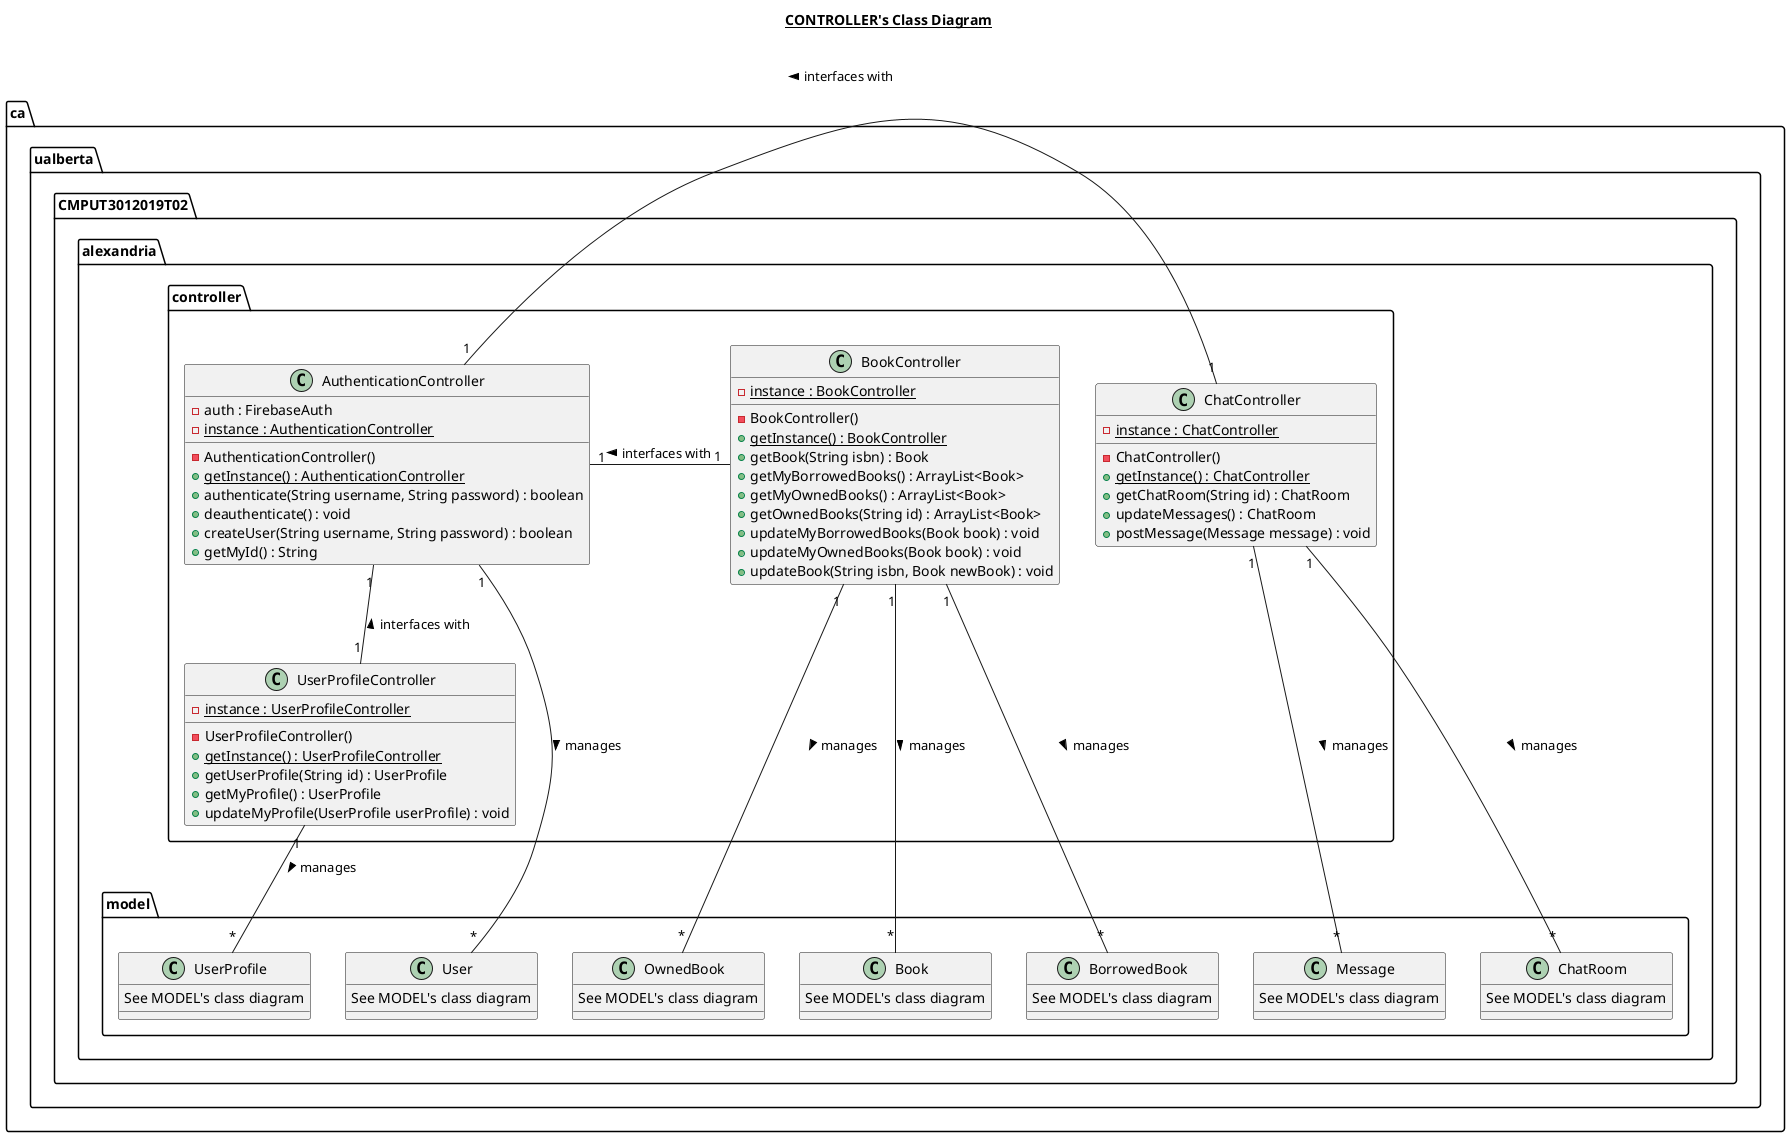 @startuml

title __CONTROLLER's Class Diagram__\n

package ca.ualberta.CMPUT3012019T02.alexandria {

    package ca.ualberta.CMPUT3012019T02.alexandria.controller {

        class AuthenticationController {
            - auth : FirebaseAuth
            {static} - instance : AuthenticationController
            - AuthenticationController()
            {static} + getInstance() : AuthenticationController
            + authenticate(String username, String password) : boolean
            + deauthenticate() : void
            + createUser(String username, String password) : boolean
            + getMyId() : String
        }

        class BookController {
            {static} - instance : BookController
            - BookController()
            {static} + getInstance() : BookController
            + getBook(String isbn) : Book
            + getMyBorrowedBooks() : ArrayList<Book>
            + getMyOwnedBooks() : ArrayList<Book>
            + getOwnedBooks(String id) : ArrayList<Book>
            + updateMyBorrowedBooks(Book book) : void
            + updateMyOwnedBooks(Book book) : void
            + updateBook(String isbn, Book newBook) : void
        }

        class UserProfileController {
            {static} - instance : UserProfileController
            - UserProfileController()
            {static} + getInstance() : UserProfileController
            + getUserProfile(String id) : UserProfile
            + getMyProfile() : UserProfile
            + updateMyProfile(UserProfile userProfile) : void
        }

        class ChatController {
            {static} - instance : ChatController
            - ChatController()
            {static} + getInstance() : ChatController
            + getChatRoom(String id) : ChatRoom 
            + updateMessages() : ChatRoom 
            + postMessage(Message message) : void
        }

    }


    package ca.ualberta.CMPUT3012019T02.alexandria.model {

        class BorrowedBook { 
            See MODEL's class diagram
        }

        class OwnedBook { 
            See MODEL's class diagram
        }

        class Book { 
            See MODEL's class diagram
        }

        class User { 
            See MODEL's class diagram
        }

        class UserProfile { 
            See MODEL's class diagram
        }

        class ChatRoom { 
            See MODEL's class diagram
        }

        class Message { 
            See MODEL's class diagram
        }

    }

}

AuthenticationController "1" -down- "*" User : manages >

UserProfileController "1" -down- "*" UserProfile : manages >
UserProfileController "1" -up- "1" AuthenticationController : interfaces with >

BookController "1" -down- "*" BorrowedBook : manages >
BookController "1" -down- "*" OwnedBook : manages >
BookController "1" -down- "*" Book : manages >
BookController "1" -right- "1" AuthenticationController : interfaces with >

ChatController "1" -down- "*" ChatRoom : manages >
ChatController "1" -down- "*" Message : manages >
ChatController "1" -left- "1" AuthenticationController : interfaces with >

@enduml